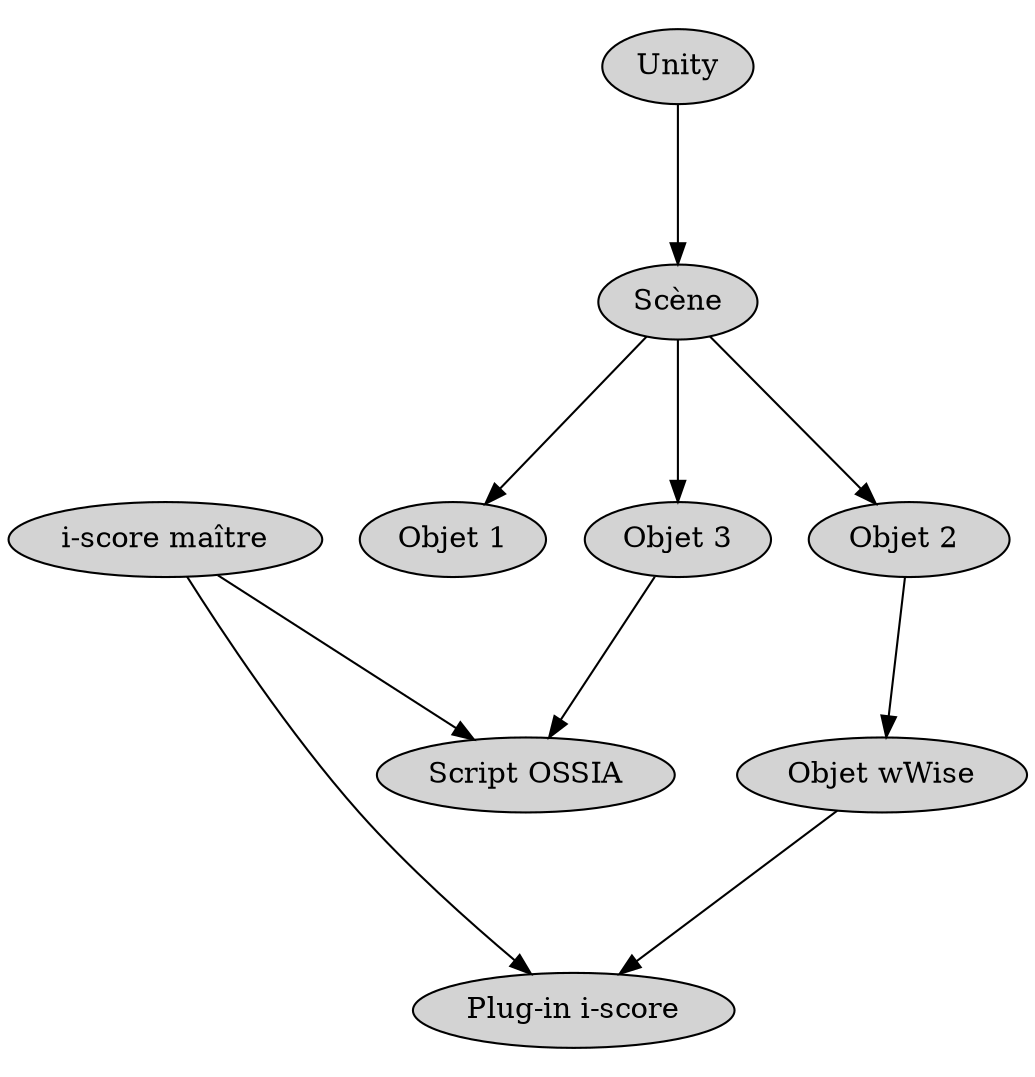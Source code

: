 # /home/jcelerier/travail/rapport-audio-iscore/images/unity-1.dot
# generated by (dia)dot.py
digraph test {
ratio=1.043
node [style=filled]
"i-score maître" -> "Script OSSIA"
"i-score maître" -> "Plug-in i-score"
"Unity" -> "Scène"
"Scène" -> "Objet 1"
"Scène" -> "Objet 2 "
"Scène" -> "Objet 3"
"Objet 2 " -> "Objet wWise"
"Objet 3" -> "Script OSSIA"
"Objet wWise" -> "Plug-in i-score"
}
